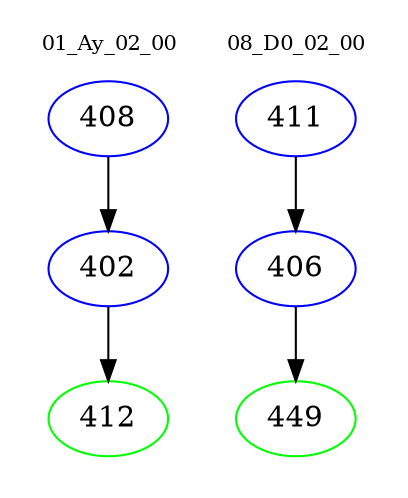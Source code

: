 digraph{
subgraph cluster_0 {
color = white
label = "01_Ay_02_00";
fontsize=10;
T0_408 [label="408", color="blue"]
T0_408 -> T0_402 [color="black"]
T0_402 [label="402", color="blue"]
T0_402 -> T0_412 [color="black"]
T0_412 [label="412", color="green"]
}
subgraph cluster_1 {
color = white
label = "08_D0_02_00";
fontsize=10;
T1_411 [label="411", color="blue"]
T1_411 -> T1_406 [color="black"]
T1_406 [label="406", color="blue"]
T1_406 -> T1_449 [color="black"]
T1_449 [label="449", color="green"]
}
}
